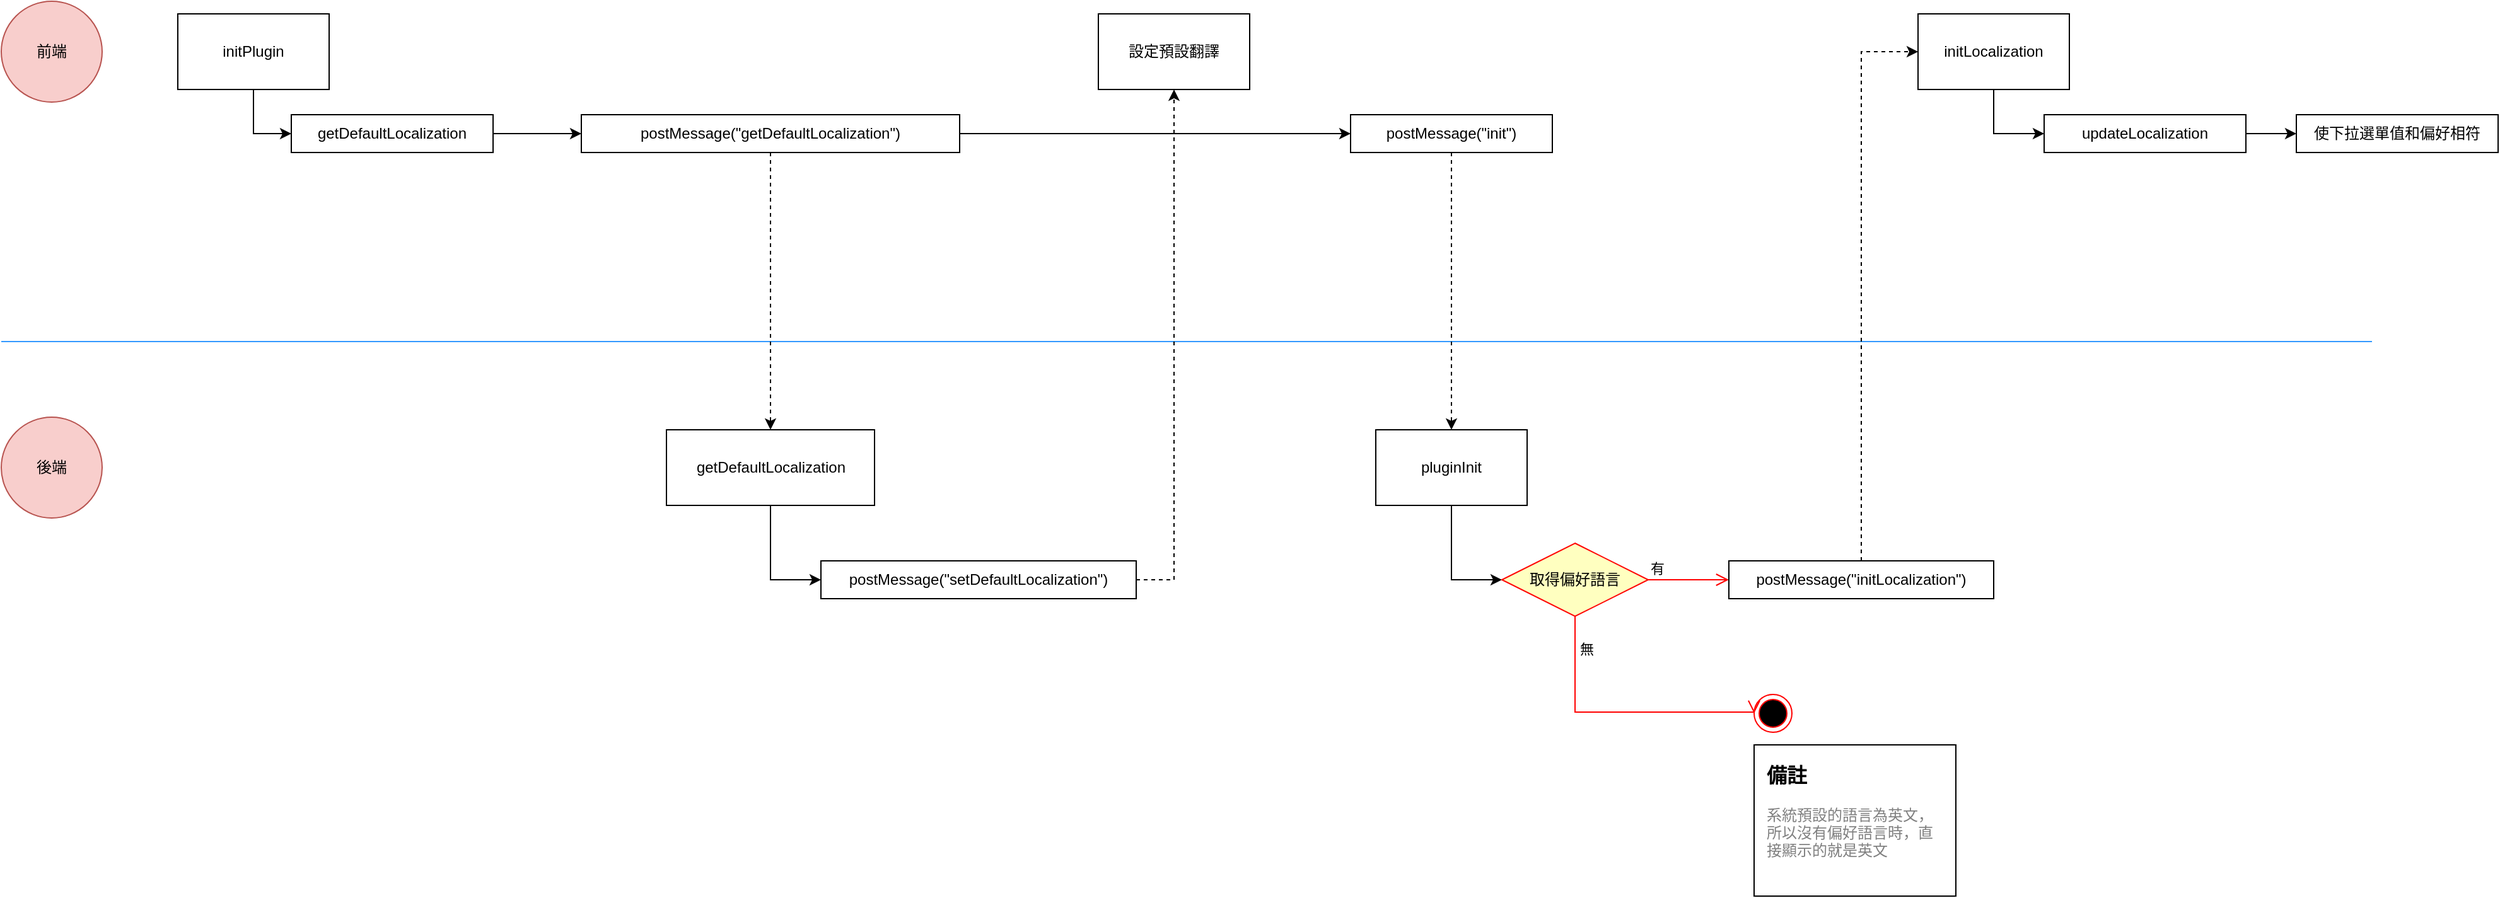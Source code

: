 <mxfile version="21.6.8" type="device">
  <diagram name="Page-1" id="IYQGhg4usoVvQP4y6Bmy">
    <mxGraphModel dx="1621" dy="877" grid="1" gridSize="10" guides="1" tooltips="1" connect="1" arrows="1" fold="1" page="1" pageScale="1" pageWidth="1920" pageHeight="1200" math="0" shadow="0">
      <root>
        <mxCell id="0" />
        <mxCell id="1" parent="0" />
        <mxCell id="vYFp71jg3tygPRNN9StS-1" value="" style="endArrow=none;html=1;rounded=0;strokeColor=#3399FF;" edge="1" parent="1">
          <mxGeometry width="50" height="50" relative="1" as="geometry">
            <mxPoint x="80" y="410" as="sourcePoint" />
            <mxPoint x="1960" y="410" as="targetPoint" />
          </mxGeometry>
        </mxCell>
        <mxCell id="vYFp71jg3tygPRNN9StS-2" value="前端" style="ellipse;whiteSpace=wrap;html=1;aspect=fixed;fillColor=#f8cecc;strokeColor=#b85450;" vertex="1" parent="1">
          <mxGeometry x="80" y="140" width="80" height="80" as="geometry" />
        </mxCell>
        <mxCell id="vYFp71jg3tygPRNN9StS-3" value="後端" style="ellipse;whiteSpace=wrap;html=1;aspect=fixed;fillColor=#f8cecc;strokeColor=#b85450;" vertex="1" parent="1">
          <mxGeometry x="80" y="470" width="80" height="80" as="geometry" />
        </mxCell>
        <mxCell id="vYFp71jg3tygPRNN9StS-7" style="edgeStyle=orthogonalEdgeStyle;rounded=0;orthogonalLoop=1;jettySize=auto;html=1;entryX=0;entryY=0.5;entryDx=0;entryDy=0;" edge="1" parent="1" source="vYFp71jg3tygPRNN9StS-4" target="vYFp71jg3tygPRNN9StS-6">
          <mxGeometry relative="1" as="geometry" />
        </mxCell>
        <mxCell id="vYFp71jg3tygPRNN9StS-4" value="initPlugin" style="rounded=0;whiteSpace=wrap;html=1;" vertex="1" parent="1">
          <mxGeometry x="220" y="150" width="120" height="60" as="geometry" />
        </mxCell>
        <mxCell id="vYFp71jg3tygPRNN9StS-9" style="edgeStyle=orthogonalEdgeStyle;rounded=0;orthogonalLoop=1;jettySize=auto;html=1;exitX=1;exitY=0.5;exitDx=0;exitDy=0;" edge="1" parent="1" source="vYFp71jg3tygPRNN9StS-26" target="vYFp71jg3tygPRNN9StS-8">
          <mxGeometry relative="1" as="geometry">
            <Array as="points">
              <mxPoint x="1150" y="245" />
              <mxPoint x="1150" y="245" />
            </Array>
          </mxGeometry>
        </mxCell>
        <mxCell id="vYFp71jg3tygPRNN9StS-28" style="edgeStyle=orthogonalEdgeStyle;rounded=0;orthogonalLoop=1;jettySize=auto;html=1;entryX=0;entryY=0.5;entryDx=0;entryDy=0;" edge="1" parent="1" source="vYFp71jg3tygPRNN9StS-6" target="vYFp71jg3tygPRNN9StS-26">
          <mxGeometry relative="1" as="geometry" />
        </mxCell>
        <mxCell id="vYFp71jg3tygPRNN9StS-6" value="getDefaultLocalization" style="rounded=0;whiteSpace=wrap;html=1;" vertex="1" parent="1">
          <mxGeometry x="310" y="230" width="160" height="30" as="geometry" />
        </mxCell>
        <mxCell id="vYFp71jg3tygPRNN9StS-11" style="edgeStyle=orthogonalEdgeStyle;rounded=0;orthogonalLoop=1;jettySize=auto;html=1;entryX=0.5;entryY=0;entryDx=0;entryDy=0;dashed=1;" edge="1" parent="1" source="vYFp71jg3tygPRNN9StS-8" target="vYFp71jg3tygPRNN9StS-10">
          <mxGeometry relative="1" as="geometry" />
        </mxCell>
        <mxCell id="vYFp71jg3tygPRNN9StS-8" value="postMessage(&quot;init&quot;)" style="rounded=0;whiteSpace=wrap;html=1;" vertex="1" parent="1">
          <mxGeometry x="1150" y="230" width="160" height="30" as="geometry" />
        </mxCell>
        <mxCell id="vYFp71jg3tygPRNN9StS-17" style="edgeStyle=orthogonalEdgeStyle;rounded=0;orthogonalLoop=1;jettySize=auto;html=1;entryX=0;entryY=0.5;entryDx=0;entryDy=0;" edge="1" parent="1" source="vYFp71jg3tygPRNN9StS-10" target="vYFp71jg3tygPRNN9StS-14">
          <mxGeometry relative="1" as="geometry" />
        </mxCell>
        <mxCell id="vYFp71jg3tygPRNN9StS-10" value="pluginInit" style="rounded=0;whiteSpace=wrap;html=1;" vertex="1" parent="1">
          <mxGeometry x="1170" y="480" width="120" height="60" as="geometry" />
        </mxCell>
        <mxCell id="vYFp71jg3tygPRNN9StS-14" value="取得偏好語言" style="rhombus;whiteSpace=wrap;html=1;fontColor=#000000;fillColor=#ffffc0;strokeColor=#ff0000;" vertex="1" parent="1">
          <mxGeometry x="1270" y="570.0" width="116" height="58" as="geometry" />
        </mxCell>
        <mxCell id="vYFp71jg3tygPRNN9StS-15" value="有" style="edgeStyle=orthogonalEdgeStyle;html=1;align=left;verticalAlign=bottom;endArrow=open;endSize=8;strokeColor=#ff0000;rounded=0;entryX=0;entryY=0.5;entryDx=0;entryDy=0;" edge="1" source="vYFp71jg3tygPRNN9StS-14" parent="1" target="vYFp71jg3tygPRNN9StS-18">
          <mxGeometry x="-1" relative="1" as="geometry">
            <mxPoint x="1450" y="599.0" as="targetPoint" />
            <mxPoint as="offset" />
          </mxGeometry>
        </mxCell>
        <mxCell id="vYFp71jg3tygPRNN9StS-16" value="無" style="edgeStyle=orthogonalEdgeStyle;html=1;align=left;verticalAlign=top;endArrow=open;endSize=8;strokeColor=#ff0000;rounded=0;entryX=0;entryY=0.5;entryDx=0;entryDy=0;" edge="1" source="vYFp71jg3tygPRNN9StS-14" parent="1" target="vYFp71jg3tygPRNN9StS-35">
          <mxGeometry x="-0.879" y="2" relative="1" as="geometry">
            <mxPoint x="1450" y="704.0" as="targetPoint" />
            <Array as="points">
              <mxPoint x="1328" y="704" />
            </Array>
            <mxPoint as="offset" />
          </mxGeometry>
        </mxCell>
        <mxCell id="vYFp71jg3tygPRNN9StS-20" style="edgeStyle=orthogonalEdgeStyle;rounded=0;orthogonalLoop=1;jettySize=auto;html=1;entryX=0;entryY=0.5;entryDx=0;entryDy=0;dashed=1;" edge="1" parent="1" source="vYFp71jg3tygPRNN9StS-18" target="vYFp71jg3tygPRNN9StS-19">
          <mxGeometry relative="1" as="geometry" />
        </mxCell>
        <mxCell id="vYFp71jg3tygPRNN9StS-18" value="postMessage(&quot;initLocalization&quot;)" style="rounded=0;whiteSpace=wrap;html=1;" vertex="1" parent="1">
          <mxGeometry x="1450" y="584" width="210" height="30" as="geometry" />
        </mxCell>
        <mxCell id="vYFp71jg3tygPRNN9StS-23" style="edgeStyle=orthogonalEdgeStyle;rounded=0;orthogonalLoop=1;jettySize=auto;html=1;entryX=0;entryY=0.5;entryDx=0;entryDy=0;" edge="1" parent="1" source="vYFp71jg3tygPRNN9StS-19" target="vYFp71jg3tygPRNN9StS-21">
          <mxGeometry relative="1" as="geometry" />
        </mxCell>
        <mxCell id="vYFp71jg3tygPRNN9StS-19" value="initLocalization" style="rounded=0;whiteSpace=wrap;html=1;" vertex="1" parent="1">
          <mxGeometry x="1600" y="150" width="120" height="60" as="geometry" />
        </mxCell>
        <mxCell id="vYFp71jg3tygPRNN9StS-25" style="edgeStyle=orthogonalEdgeStyle;rounded=0;orthogonalLoop=1;jettySize=auto;html=1;" edge="1" parent="1" source="vYFp71jg3tygPRNN9StS-21" target="vYFp71jg3tygPRNN9StS-24">
          <mxGeometry relative="1" as="geometry" />
        </mxCell>
        <mxCell id="vYFp71jg3tygPRNN9StS-21" value="updateLocalization" style="rounded=0;whiteSpace=wrap;html=1;" vertex="1" parent="1">
          <mxGeometry x="1700" y="230" width="160" height="30" as="geometry" />
        </mxCell>
        <mxCell id="vYFp71jg3tygPRNN9StS-24" value="使下拉選單值和偏好相符" style="rounded=0;whiteSpace=wrap;html=1;" vertex="1" parent="1">
          <mxGeometry x="1900" y="230" width="160" height="30" as="geometry" />
        </mxCell>
        <mxCell id="vYFp71jg3tygPRNN9StS-30" style="edgeStyle=orthogonalEdgeStyle;rounded=0;orthogonalLoop=1;jettySize=auto;html=1;dashed=1;" edge="1" parent="1" source="vYFp71jg3tygPRNN9StS-26" target="vYFp71jg3tygPRNN9StS-29">
          <mxGeometry relative="1" as="geometry" />
        </mxCell>
        <mxCell id="vYFp71jg3tygPRNN9StS-26" value="postMessage(&quot;getDefaultLocalization&lt;span style=&quot;background-color: initial;&quot;&gt;&quot;)&lt;/span&gt;" style="rounded=0;whiteSpace=wrap;html=1;" vertex="1" parent="1">
          <mxGeometry x="540" y="230" width="300" height="30" as="geometry" />
        </mxCell>
        <mxCell id="vYFp71jg3tygPRNN9StS-32" style="edgeStyle=orthogonalEdgeStyle;rounded=0;orthogonalLoop=1;jettySize=auto;html=1;entryX=0;entryY=0.5;entryDx=0;entryDy=0;" edge="1" parent="1" source="vYFp71jg3tygPRNN9StS-29" target="vYFp71jg3tygPRNN9StS-31">
          <mxGeometry relative="1" as="geometry" />
        </mxCell>
        <mxCell id="vYFp71jg3tygPRNN9StS-29" value="getDefaultLocalization" style="rounded=0;whiteSpace=wrap;html=1;" vertex="1" parent="1">
          <mxGeometry x="607.5" y="480" width="165" height="60" as="geometry" />
        </mxCell>
        <mxCell id="vYFp71jg3tygPRNN9StS-34" style="edgeStyle=orthogonalEdgeStyle;rounded=0;orthogonalLoop=1;jettySize=auto;html=1;dashed=1;" edge="1" parent="1" source="vYFp71jg3tygPRNN9StS-31" target="vYFp71jg3tygPRNN9StS-33">
          <mxGeometry relative="1" as="geometry">
            <Array as="points">
              <mxPoint x="1010" y="599" />
            </Array>
          </mxGeometry>
        </mxCell>
        <mxCell id="vYFp71jg3tygPRNN9StS-31" value="postMessage(&quot;setDefaultLocalization&lt;span style=&quot;background-color: initial;&quot;&gt;&quot;)&lt;/span&gt;" style="rounded=0;whiteSpace=wrap;html=1;" vertex="1" parent="1">
          <mxGeometry x="730" y="584" width="250" height="30" as="geometry" />
        </mxCell>
        <mxCell id="vYFp71jg3tygPRNN9StS-33" value="設定預設翻譯" style="rounded=0;whiteSpace=wrap;html=1;" vertex="1" parent="1">
          <mxGeometry x="950" y="150" width="120" height="60" as="geometry" />
        </mxCell>
        <mxCell id="vYFp71jg3tygPRNN9StS-35" value="" style="ellipse;html=1;shape=endState;fillColor=#000000;strokeColor=#ff0000;" vertex="1" parent="1">
          <mxGeometry x="1470" y="690" width="30" height="30" as="geometry" />
        </mxCell>
        <mxCell id="vYFp71jg3tygPRNN9StS-36" value="&lt;div style=&quot;font-size: 16px;&quot;&gt;&lt;span style=&quot;background-color: initial;&quot;&gt;&lt;b style=&quot;&quot;&gt;&lt;font style=&quot;font-size: 16px;&quot;&gt;備註&lt;/font&gt;&lt;/b&gt;&lt;/span&gt;&lt;/div&gt;&lt;div style=&quot;&quot;&gt;&lt;span style=&quot;background-color: initial;&quot;&gt;&lt;font style=&quot;font-size: 12px;&quot;&gt;&lt;br&gt;&lt;/font&gt;&lt;/span&gt;&lt;/div&gt;&lt;div style=&quot;&quot;&gt;&lt;font color=&quot;#808080&quot;&gt;系統預設的語言為英文，所以沒有偏好語言時，直接顯示的就是英文&lt;/font&gt;&lt;/div&gt;" style="rounded=0;whiteSpace=wrap;html=1;align=left;spacing=10;verticalAlign=top;" vertex="1" parent="1">
          <mxGeometry x="1470" y="730" width="160" height="120" as="geometry" />
        </mxCell>
      </root>
    </mxGraphModel>
  </diagram>
</mxfile>
